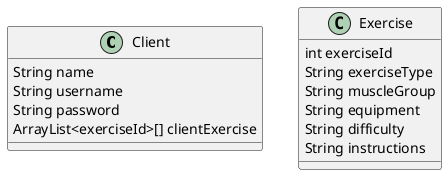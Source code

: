@startuml
'https://plantuml.com/class-diagram

class Client {
String name
String username
String password
ArrayList<exerciseId>[] clientExercise
}

class Exercise {
int exerciseId
String exerciseType
String muscleGroup
String equipment
String difficulty
String instructions
}
@enduml